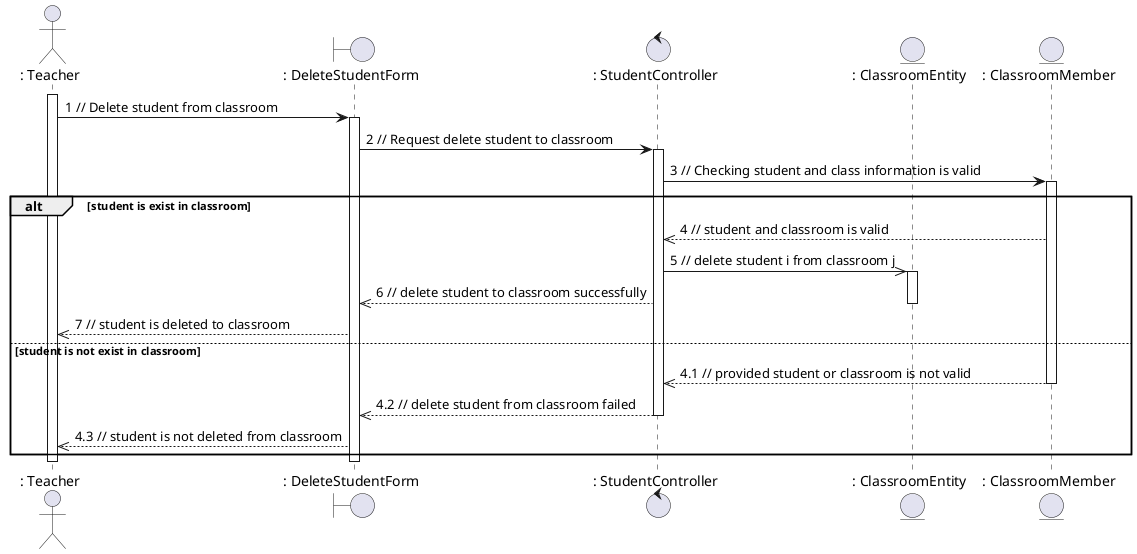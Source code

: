 @startuml deleteStudent

actor ": Teacher"
boundary ": DeleteStudentForm"
control ": StudentController"
entity ": ClassroomEntity"
entity ": ClassroomMember"

activate ": Teacher"
": Teacher" -> ": DeleteStudentForm": 1 // Delete student from classroom
activate ": DeleteStudentForm"
": DeleteStudentForm" -> ": StudentController": 2 // Request delete student to classroom
activate ": StudentController"
": StudentController" -> ": ClassroomMember": 3 // Checking student and class information is valid
activate ": ClassroomMember"
alt student is exist in classroom
    ": ClassroomMember" -->> ": StudentController": 4 // student and classroom is valid
    ": StudentController" ->> ": ClassroomEntity": 5 // delete student i from classroom j
    activate ": ClassroomEntity"
    ": StudentController" -->> ": DeleteStudentForm": 6 // delete student to classroom successfully
    deactivate ": ClassroomEntity"
    ": DeleteStudentForm" -->> ": Teacher": 7 // student is deleted to classroom

else student is not exist in classroom
    ": ClassroomMember" -->> ": StudentController": 4.1 // provided student or classroom is not valid
    deactivate ": ClassroomMember"
    ": StudentController" -->> ": DeleteStudentForm": 4.2 // delete student from classroom failed
    deactivate ": StudentController"
    ": DeleteStudentForm" -->> ": Teacher": 4.3 // student is not deleted from classroom
end

deactivate ": DeleteStudentForm"
deactivate ": Teacher"

@enduml